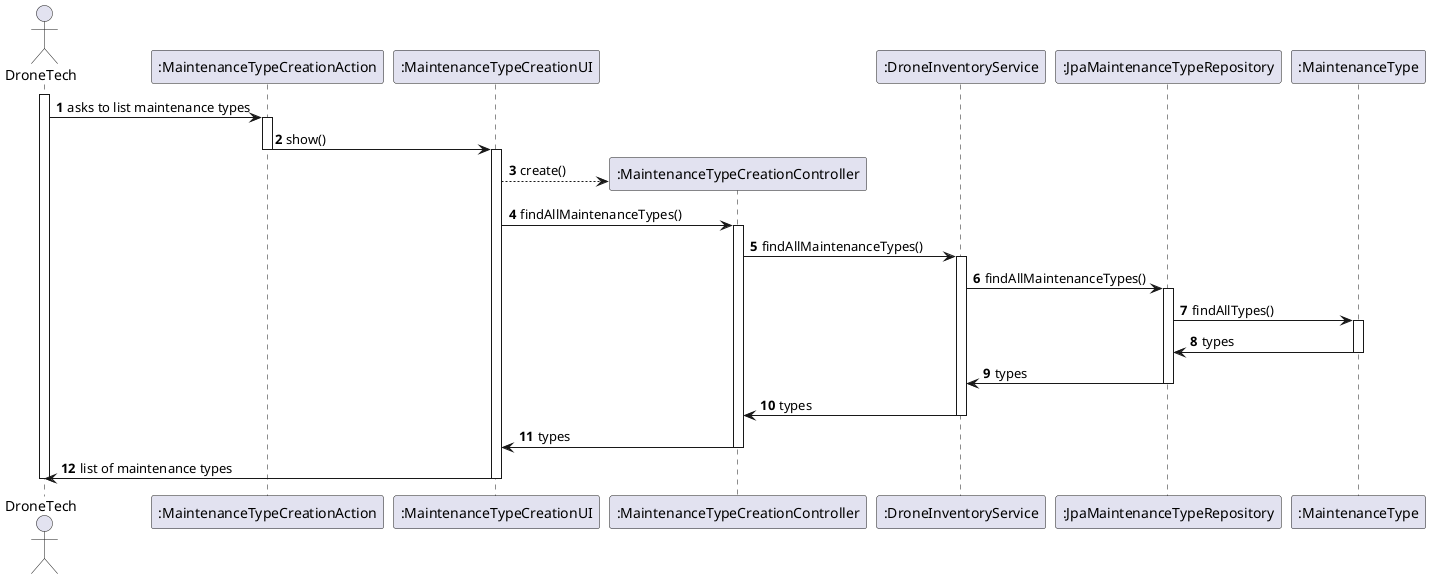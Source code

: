 @startuml
'skinparam monochrome true
skinparam packageStyle rectangle
skinparam shadowing false

autonumber

'hide footbox
actor "DroneTech" as DroneTech
participant ":MaintenanceTypeCreationAction" as Action
participant ":MaintenanceTypeCreationUI" as UI
participant ":MaintenanceTypeCreationController" as CTRL
participant ":DroneInventoryService" as SRVC
participant ":JpaMaintenanceTypeRepository" as REPO
participant ":MaintenanceType" as MT

activate DroneTech

    DroneTech -> Action : asks to list maintenance types
    activate Action
        Action -> UI : show()
    deactivate Action
            activate UI
            UI --> CTRL** : create()
            UI -> CTRL : findAllMaintenanceTypes()
            activate CTRL
                CTRL -> SRVC : findAllMaintenanceTypes()
                activate SRVC
                    SRVC -> REPO : findAllMaintenanceTypes()
                    activate REPO
                        REPO -> MT : findAllTypes()
                        activate MT
                        MT -> REPO : types
                        deactivate MT
                        REPO -> SRVC : types
                    deactivate REPO
                        SRVC -> CTRL : types
                        deactivate SRVC
                        CTRL -> UI : types
                        deactivate CTRL
                        UI -> DroneTech : list of maintenance types
                        deactivate UI
deactivate DroneTech

@enduml